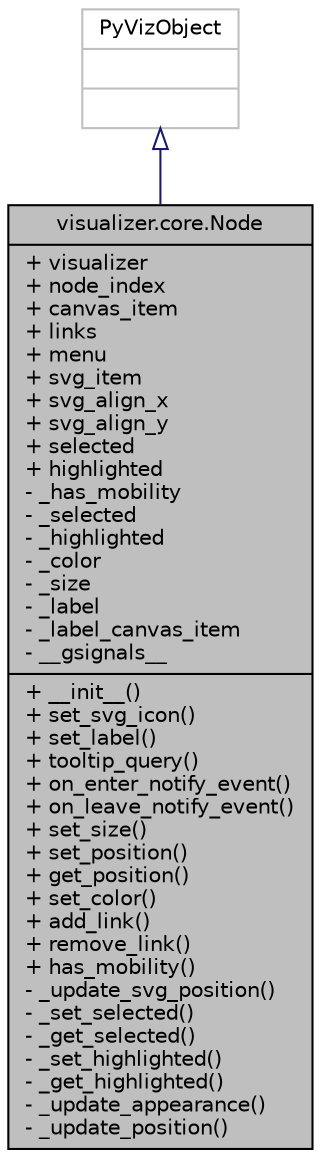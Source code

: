 digraph "visualizer.core.Node"
{
  edge [fontname="Helvetica",fontsize="10",labelfontname="Helvetica",labelfontsize="10"];
  node [fontname="Helvetica",fontsize="10",shape=record];
  Node1 [label="{visualizer.core.Node\n|+ visualizer\l+ node_index\l+ canvas_item\l+ links\l+ menu\l+ svg_item\l+ svg_align_x\l+ svg_align_y\l+ selected\l+ highlighted\l- _has_mobility\l- _selected\l- _highlighted\l- _color\l- _size\l- _label\l- _label_canvas_item\l- __gsignals__\l|+ __init__()\l+ set_svg_icon()\l+ set_label()\l+ tooltip_query()\l+ on_enter_notify_event()\l+ on_leave_notify_event()\l+ set_size()\l+ set_position()\l+ get_position()\l+ set_color()\l+ add_link()\l+ remove_link()\l+ has_mobility()\l- _update_svg_position()\l- _set_selected()\l- _get_selected()\l- _set_highlighted()\l- _get_highlighted()\l- _update_appearance()\l- _update_position()\l}",height=0.2,width=0.4,color="black", fillcolor="grey75", style="filled", fontcolor="black"];
  Node2 -> Node1 [dir="back",color="midnightblue",fontsize="10",style="solid",arrowtail="onormal"];
  Node2 [label="{PyVizObject\n||}",height=0.2,width=0.4,color="grey75", fillcolor="white", style="filled"];
}
